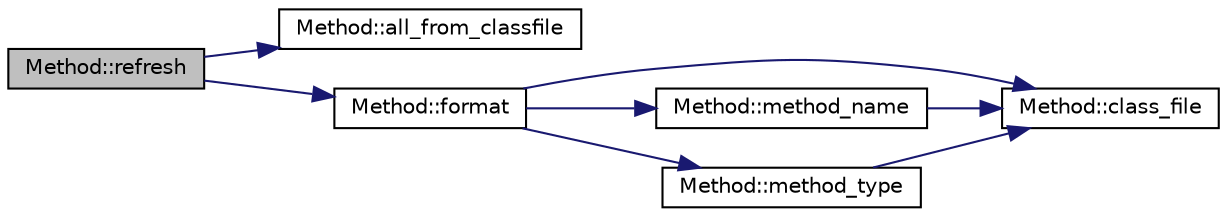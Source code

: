 digraph "Method::refresh"
{
  bgcolor="transparent";
  edge [fontname="Helvetica",fontsize="10",labelfontname="Helvetica",labelfontsize="10"];
  node [fontname="Helvetica",fontsize="10",shape=record];
  rankdir="LR";
  Node55 [label="Method::refresh",height=0.2,width=0.4,color="black", fillcolor="grey75", style="filled", fontcolor="black"];
  Node55 -> Node56 [color="midnightblue",fontsize="10",style="solid",fontname="Helvetica"];
  Node56 [label="Method::all_from_classfile",height=0.2,width=0.4,color="black",URL="$classMethod.html#a7b631e75e7438bb79c285b1bc6a712ab",tooltip="Returns all the methods referenced in file. "];
  Node55 -> Node57 [color="midnightblue",fontsize="10",style="solid",fontname="Helvetica"];
  Node57 [label="Method::format",height=0.2,width=0.4,color="black",URL="$classMethod.html#a3f6d55a368a1e2727bea0799c3cdc0f6"];
  Node57 -> Node58 [color="midnightblue",fontsize="10",style="solid",fontname="Helvetica"];
  Node58 [label="Method::class_file",height=0.2,width=0.4,color="black",URL="$classMethod.html#ac6eecb9ebb1eb23098c8556752353a81",tooltip="Returns the class file where this class belongs. "];
  Node57 -> Node59 [color="midnightblue",fontsize="10",style="solid",fontname="Helvetica"];
  Node59 [label="Method::method_name",height=0.2,width=0.4,color="black",URL="$classMethod.html#ab0855cbda89f070acc27ebff025ffd15",tooltip="Returns the name of this method. "];
  Node59 -> Node58 [color="midnightblue",fontsize="10",style="solid",fontname="Helvetica"];
  Node57 -> Node60 [color="midnightblue",fontsize="10",style="solid",fontname="Helvetica"];
  Node60 [label="Method::method_type",height=0.2,width=0.4,color="black",URL="$classMethod.html#a86015f24da420dc7502bdac6138a4a47",tooltip="Returns the type of this method. "];
  Node60 -> Node58 [color="midnightblue",fontsize="10",style="solid",fontname="Helvetica"];
}
